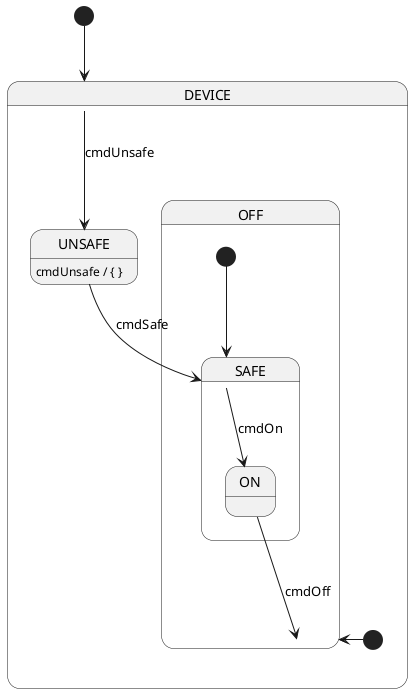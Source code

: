 @startuml

[*] --> DEVICE

state DEVICE {

  [*] -> OFF

  DEVICE --> UNSAFE : cmdUnsafe

  state OFF {
    [*] --> SAFE
    state SAFE {
      SAFE --> ON : cmdOn
    }
    state UNSAFE {
      UNSAFE : cmdUnsafe / { }
      UNSAFE --> SAFE : cmdSafe
    }
  }

  state ON {

    ON --> OFF : cmdOff

  }

}

@enduml
